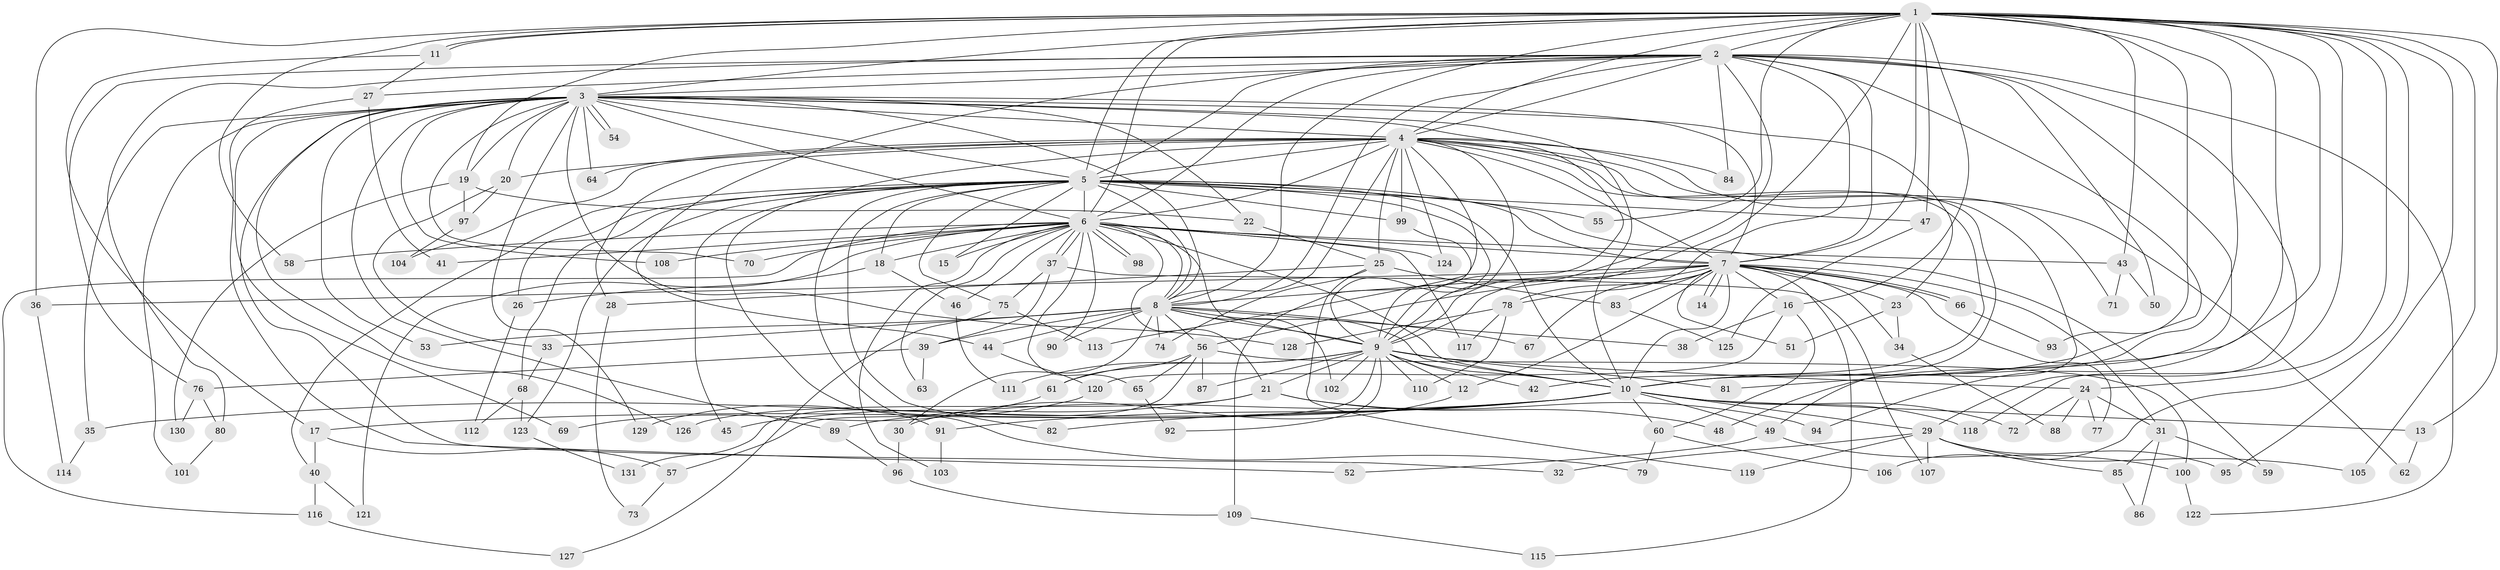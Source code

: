 // coarse degree distribution, {22: 0.015384615384615385, 2: 0.5692307692307692, 3: 0.09230769230769231, 33: 0.015384615384615385, 1: 0.15384615384615385, 6: 0.046153846153846156, 5: 0.03076923076923077, 8: 0.015384615384615385, 18: 0.015384615384615385, 4: 0.03076923076923077, 21: 0.015384615384615385}
// Generated by graph-tools (version 1.1) at 2025/49/03/04/25 21:49:07]
// undirected, 131 vertices, 287 edges
graph export_dot {
graph [start="1"]
  node [color=gray90,style=filled];
  1;
  2;
  3;
  4;
  5;
  6;
  7;
  8;
  9;
  10;
  11;
  12;
  13;
  14;
  15;
  16;
  17;
  18;
  19;
  20;
  21;
  22;
  23;
  24;
  25;
  26;
  27;
  28;
  29;
  30;
  31;
  32;
  33;
  34;
  35;
  36;
  37;
  38;
  39;
  40;
  41;
  42;
  43;
  44;
  45;
  46;
  47;
  48;
  49;
  50;
  51;
  52;
  53;
  54;
  55;
  56;
  57;
  58;
  59;
  60;
  61;
  62;
  63;
  64;
  65;
  66;
  67;
  68;
  69;
  70;
  71;
  72;
  73;
  74;
  75;
  76;
  77;
  78;
  79;
  80;
  81;
  82;
  83;
  84;
  85;
  86;
  87;
  88;
  89;
  90;
  91;
  92;
  93;
  94;
  95;
  96;
  97;
  98;
  99;
  100;
  101;
  102;
  103;
  104;
  105;
  106;
  107;
  108;
  109;
  110;
  111;
  112;
  113;
  114;
  115;
  116;
  117;
  118;
  119;
  120;
  121;
  122;
  123;
  124;
  125;
  126;
  127;
  128;
  129;
  130;
  131;
  1 -- 2;
  1 -- 3;
  1 -- 4;
  1 -- 5;
  1 -- 6;
  1 -- 7;
  1 -- 8;
  1 -- 9;
  1 -- 10;
  1 -- 11;
  1 -- 11;
  1 -- 13;
  1 -- 16;
  1 -- 19;
  1 -- 24;
  1 -- 36;
  1 -- 43;
  1 -- 47;
  1 -- 55;
  1 -- 58;
  1 -- 81;
  1 -- 93;
  1 -- 94;
  1 -- 95;
  1 -- 105;
  1 -- 106;
  1 -- 118;
  2 -- 3;
  2 -- 4;
  2 -- 5;
  2 -- 6;
  2 -- 7;
  2 -- 8;
  2 -- 9;
  2 -- 10;
  2 -- 27;
  2 -- 29;
  2 -- 44;
  2 -- 48;
  2 -- 50;
  2 -- 76;
  2 -- 78;
  2 -- 80;
  2 -- 84;
  2 -- 122;
  3 -- 4;
  3 -- 5;
  3 -- 6;
  3 -- 7;
  3 -- 8;
  3 -- 9;
  3 -- 10;
  3 -- 19;
  3 -- 20;
  3 -- 22;
  3 -- 23;
  3 -- 32;
  3 -- 35;
  3 -- 53;
  3 -- 54;
  3 -- 54;
  3 -- 64;
  3 -- 69;
  3 -- 70;
  3 -- 89;
  3 -- 101;
  3 -- 108;
  3 -- 126;
  3 -- 128;
  3 -- 129;
  4 -- 5;
  4 -- 6;
  4 -- 7;
  4 -- 8;
  4 -- 9;
  4 -- 10;
  4 -- 20;
  4 -- 25;
  4 -- 28;
  4 -- 42;
  4 -- 49;
  4 -- 62;
  4 -- 64;
  4 -- 71;
  4 -- 84;
  4 -- 91;
  4 -- 99;
  4 -- 104;
  4 -- 113;
  4 -- 124;
  5 -- 6;
  5 -- 7;
  5 -- 8;
  5 -- 9;
  5 -- 10;
  5 -- 15;
  5 -- 18;
  5 -- 26;
  5 -- 40;
  5 -- 45;
  5 -- 47;
  5 -- 55;
  5 -- 59;
  5 -- 68;
  5 -- 75;
  5 -- 79;
  5 -- 82;
  5 -- 99;
  5 -- 123;
  6 -- 7;
  6 -- 8;
  6 -- 9;
  6 -- 10;
  6 -- 15;
  6 -- 18;
  6 -- 21;
  6 -- 37;
  6 -- 37;
  6 -- 41;
  6 -- 43;
  6 -- 46;
  6 -- 58;
  6 -- 63;
  6 -- 65;
  6 -- 70;
  6 -- 90;
  6 -- 98;
  6 -- 98;
  6 -- 103;
  6 -- 108;
  6 -- 116;
  6 -- 117;
  6 -- 121;
  6 -- 124;
  7 -- 8;
  7 -- 9;
  7 -- 10;
  7 -- 12;
  7 -- 14;
  7 -- 14;
  7 -- 16;
  7 -- 23;
  7 -- 31;
  7 -- 34;
  7 -- 36;
  7 -- 51;
  7 -- 56;
  7 -- 66;
  7 -- 66;
  7 -- 67;
  7 -- 77;
  7 -- 78;
  7 -- 83;
  7 -- 115;
  8 -- 9;
  8 -- 10;
  8 -- 30;
  8 -- 33;
  8 -- 38;
  8 -- 39;
  8 -- 44;
  8 -- 53;
  8 -- 56;
  8 -- 67;
  8 -- 74;
  8 -- 90;
  8 -- 102;
  9 -- 10;
  9 -- 12;
  9 -- 21;
  9 -- 24;
  9 -- 42;
  9 -- 57;
  9 -- 61;
  9 -- 81;
  9 -- 87;
  9 -- 92;
  9 -- 102;
  9 -- 110;
  9 -- 111;
  10 -- 13;
  10 -- 17;
  10 -- 29;
  10 -- 35;
  10 -- 49;
  10 -- 60;
  10 -- 72;
  10 -- 82;
  10 -- 89;
  10 -- 91;
  10 -- 118;
  11 -- 17;
  11 -- 27;
  12 -- 30;
  13 -- 62;
  16 -- 38;
  16 -- 60;
  16 -- 120;
  17 -- 40;
  17 -- 57;
  18 -- 26;
  18 -- 46;
  19 -- 22;
  19 -- 97;
  19 -- 130;
  20 -- 33;
  20 -- 97;
  21 -- 45;
  21 -- 48;
  21 -- 94;
  21 -- 126;
  22 -- 25;
  23 -- 34;
  23 -- 51;
  24 -- 31;
  24 -- 72;
  24 -- 77;
  24 -- 88;
  25 -- 28;
  25 -- 74;
  25 -- 83;
  25 -- 119;
  26 -- 112;
  27 -- 41;
  27 -- 52;
  28 -- 73;
  29 -- 32;
  29 -- 85;
  29 -- 95;
  29 -- 105;
  29 -- 107;
  29 -- 119;
  30 -- 96;
  31 -- 59;
  31 -- 85;
  31 -- 86;
  33 -- 68;
  34 -- 88;
  35 -- 114;
  36 -- 114;
  37 -- 39;
  37 -- 75;
  37 -- 107;
  39 -- 63;
  39 -- 76;
  40 -- 116;
  40 -- 121;
  43 -- 50;
  43 -- 71;
  44 -- 120;
  46 -- 111;
  47 -- 125;
  49 -- 52;
  49 -- 100;
  56 -- 61;
  56 -- 65;
  56 -- 87;
  56 -- 100;
  56 -- 131;
  57 -- 73;
  60 -- 79;
  60 -- 106;
  61 -- 69;
  65 -- 92;
  66 -- 93;
  68 -- 112;
  68 -- 123;
  75 -- 113;
  75 -- 127;
  76 -- 80;
  76 -- 130;
  78 -- 110;
  78 -- 117;
  78 -- 128;
  80 -- 101;
  83 -- 125;
  85 -- 86;
  89 -- 96;
  91 -- 103;
  96 -- 109;
  97 -- 104;
  99 -- 109;
  100 -- 122;
  109 -- 115;
  116 -- 127;
  120 -- 129;
  123 -- 131;
}
